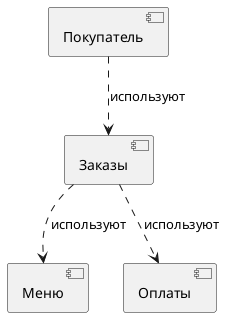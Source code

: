 @startuml Диаграмма компонентов

[Заказы] ..> [Меню] : используют
[Заказы] ..> [Оплаты]: используют
[Покупатель] ..> [Заказы]: используют

@enduml